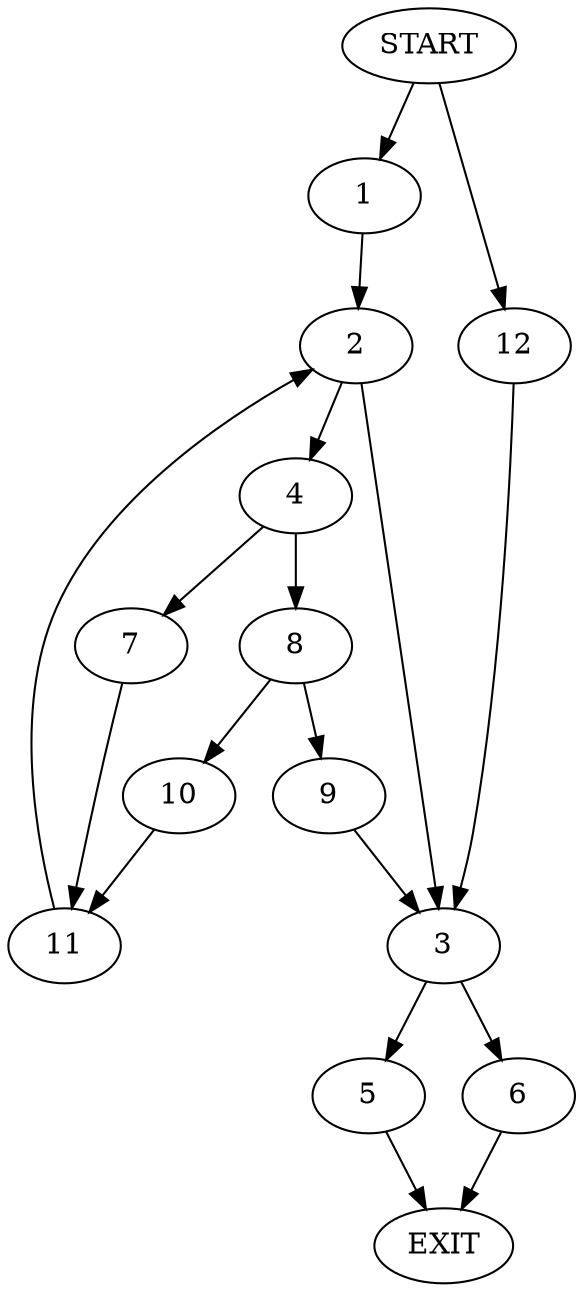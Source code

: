digraph {
0 [label="START"]
13 [label="EXIT"]
0 -> 1
1 -> 2
2 -> 3
2 -> 4
3 -> 5
3 -> 6
4 -> 7
4 -> 8
8 -> 9
8 -> 10
7 -> 11
11 -> 2
10 -> 11
9 -> 3
0 -> 12
12 -> 3
5 -> 13
6 -> 13
}
